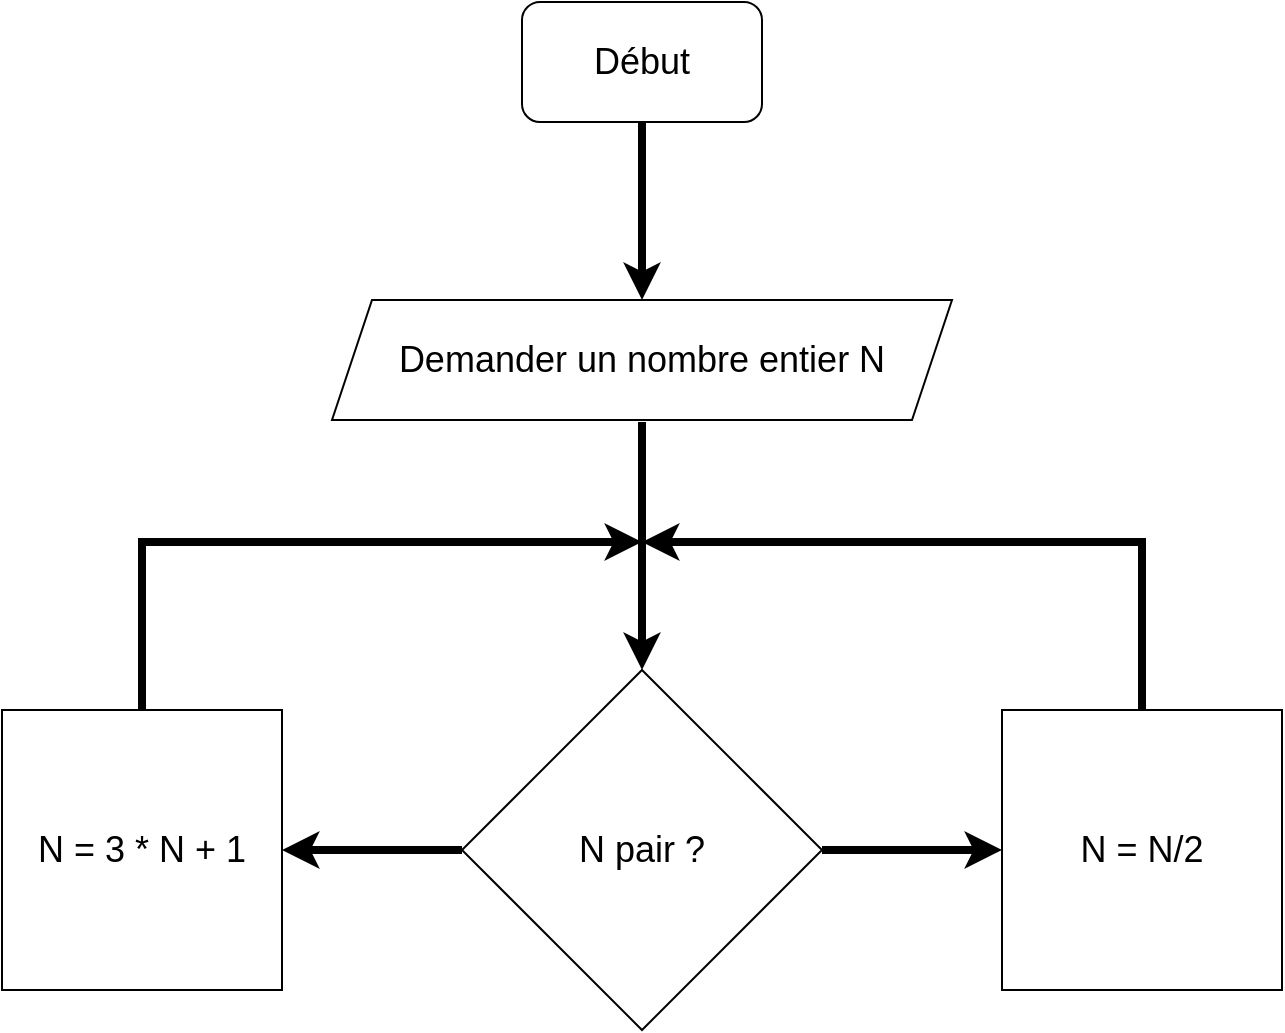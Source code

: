 <mxfile version="20.3.0" type="device"><diagram id="z87_p12HWkUmK3N1qAg1" name="Page-1"><mxGraphModel dx="1102" dy="685" grid="1" gridSize="10" guides="1" tooltips="1" connect="1" arrows="1" fold="1" page="1" pageScale="1" pageWidth="827" pageHeight="1169" math="0" shadow="0"><root><mxCell id="0"/><mxCell id="1" parent="0"/><mxCell id="CibJpzc1S8fMvVsIWwv4-1" value="Début" style="rounded=1;whiteSpace=wrap;html=1;fontSize=18;" vertex="1" parent="1"><mxGeometry x="320" y="40" width="120" height="60" as="geometry"/></mxCell><mxCell id="CibJpzc1S8fMvVsIWwv4-2" value="Demander un nombre entier N" style="shape=parallelogram;perimeter=parallelogramPerimeter;whiteSpace=wrap;html=1;fixedSize=1;fontSize=18;" vertex="1" parent="1"><mxGeometry x="225" y="189" width="310" height="60" as="geometry"/></mxCell><mxCell id="CibJpzc1S8fMvVsIWwv4-12" style="edgeStyle=orthogonalEdgeStyle;rounded=0;orthogonalLoop=1;jettySize=auto;html=1;exitX=0.5;exitY=0;exitDx=0;exitDy=0;strokeWidth=4;" edge="1" parent="1" source="CibJpzc1S8fMvVsIWwv4-4"><mxGeometry relative="1" as="geometry"><mxPoint x="380" y="310" as="targetPoint"/><mxPoint x="630" y="300" as="sourcePoint"/><Array as="points"><mxPoint x="630" y="310"/></Array></mxGeometry></mxCell><mxCell id="CibJpzc1S8fMvVsIWwv4-3" value="N pair ?" style="rhombus;whiteSpace=wrap;html=1;fontSize=18;" vertex="1" parent="1"><mxGeometry x="290" y="374" width="180" height="180" as="geometry"/></mxCell><mxCell id="CibJpzc1S8fMvVsIWwv4-4" value="N = N/2" style="whiteSpace=wrap;html=1;aspect=fixed;fontSize=18;" vertex="1" parent="1"><mxGeometry x="560" y="394" width="140" height="140" as="geometry"/></mxCell><mxCell id="CibJpzc1S8fMvVsIWwv4-5" value="N = 3 * N + 1" style="whiteSpace=wrap;html=1;aspect=fixed;fontSize=18;" vertex="1" parent="1"><mxGeometry x="60" y="394" width="140" height="140" as="geometry"/></mxCell><mxCell id="CibJpzc1S8fMvVsIWwv4-6" value="" style="endArrow=classic;html=1;rounded=0;strokeWidth=4;" edge="1" parent="1" source="CibJpzc1S8fMvVsIWwv4-1" target="CibJpzc1S8fMvVsIWwv4-2"><mxGeometry width="50" height="50" relative="1" as="geometry"><mxPoint x="380" y="350" as="sourcePoint"/><mxPoint x="430" y="300" as="targetPoint"/></mxGeometry></mxCell><mxCell id="CibJpzc1S8fMvVsIWwv4-7" value="" style="endArrow=classic;html=1;rounded=0;entryX=0.5;entryY=0;entryDx=0;entryDy=0;strokeWidth=4;" edge="1" parent="1" target="CibJpzc1S8fMvVsIWwv4-3"><mxGeometry width="50" height="50" relative="1" as="geometry"><mxPoint x="380" y="250" as="sourcePoint"/><mxPoint x="430" y="300" as="targetPoint"/></mxGeometry></mxCell><mxCell id="CibJpzc1S8fMvVsIWwv4-8" value="" style="endArrow=classic;html=1;rounded=0;exitX=1;exitY=0.5;exitDx=0;exitDy=0;entryX=0;entryY=0.5;entryDx=0;entryDy=0;strokeWidth=4;" edge="1" parent="1" source="CibJpzc1S8fMvVsIWwv4-3" target="CibJpzc1S8fMvVsIWwv4-4"><mxGeometry width="50" height="50" relative="1" as="geometry"><mxPoint x="380" y="350" as="sourcePoint"/><mxPoint x="430" y="300" as="targetPoint"/></mxGeometry></mxCell><mxCell id="CibJpzc1S8fMvVsIWwv4-9" value="" style="endArrow=classic;html=1;rounded=0;exitX=0;exitY=0.5;exitDx=0;exitDy=0;entryX=1;entryY=0.5;entryDx=0;entryDy=0;strokeWidth=4;" edge="1" parent="1" source="CibJpzc1S8fMvVsIWwv4-3" target="CibJpzc1S8fMvVsIWwv4-5"><mxGeometry width="50" height="50" relative="1" as="geometry"><mxPoint x="380" y="350" as="sourcePoint"/><mxPoint x="430" y="300" as="targetPoint"/></mxGeometry></mxCell><mxCell id="CibJpzc1S8fMvVsIWwv4-10" value="" style="endArrow=classic;html=1;rounded=0;exitX=0.5;exitY=0;exitDx=0;exitDy=0;strokeWidth=4;" edge="1" parent="1" source="CibJpzc1S8fMvVsIWwv4-5"><mxGeometry width="50" height="50" relative="1" as="geometry"><mxPoint x="380" y="350" as="sourcePoint"/><mxPoint x="380" y="310" as="targetPoint"/><Array as="points"><mxPoint x="130" y="310"/></Array></mxGeometry></mxCell></root></mxGraphModel></diagram></mxfile>